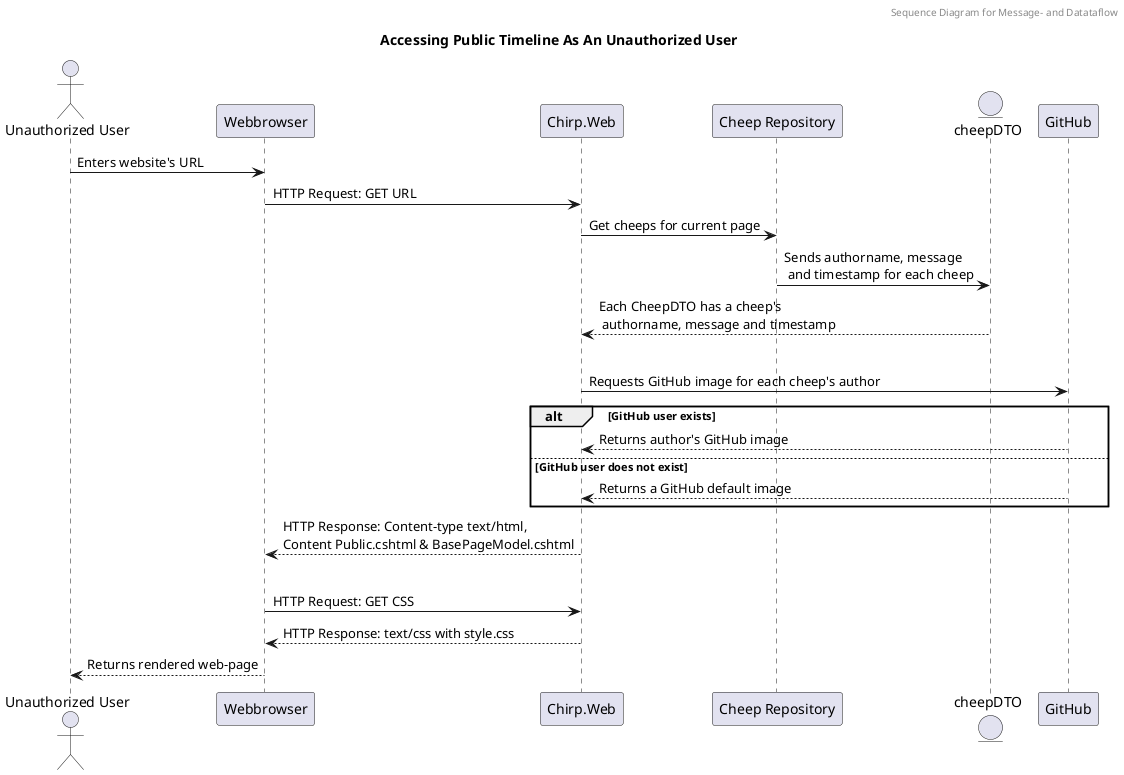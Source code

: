 @startuml
header Sequence Diagram for Message- and Datataflow
Title Accessing Public Timeline As An Unauthorized User


actor "Unauthorized User" as UnauthorizedUser
participant "Webbrowser" as Browser
participant "Chirp.Web" as ChirpWeb
participant "Cheep Repository" as CheepRepo
entity cheepDTO as CheepDTO

UnauthorizedUser -> Browser: Enters website's URL
Browser -> ChirpWeb: HTTP Request: GET URL

ChirpWeb -> CheepRepo: Get cheeps for current page
CheepRepo -> CheepDTO: Sends authorname, message \n and timestamp for each cheep
CheepDTO --> ChirpWeb: Each CheepDTO has a cheep's \n authorname, message and timestamp
|||

ChirpWeb -> GitHub: Requests GitHub image for each cheep's author
alt GitHub user exists
    GitHub --> ChirpWeb: Returns author's GitHub image
else GitHub user does not exist
    GitHub --> ChirpWeb: Returns a GitHub default image
end

ChirpWeb --> Browser: HTTP Response: Content-type text/html,\nContent Public.cshtml & BasePageModel.cshtml
|||

Browser -> ChirpWeb: HTTP Request: GET CSS
ChirpWeb --> Browser: HTTP Response: text/css with style.css

Browser --> UnauthorizedUser: Returns rendered web-page
@enduml